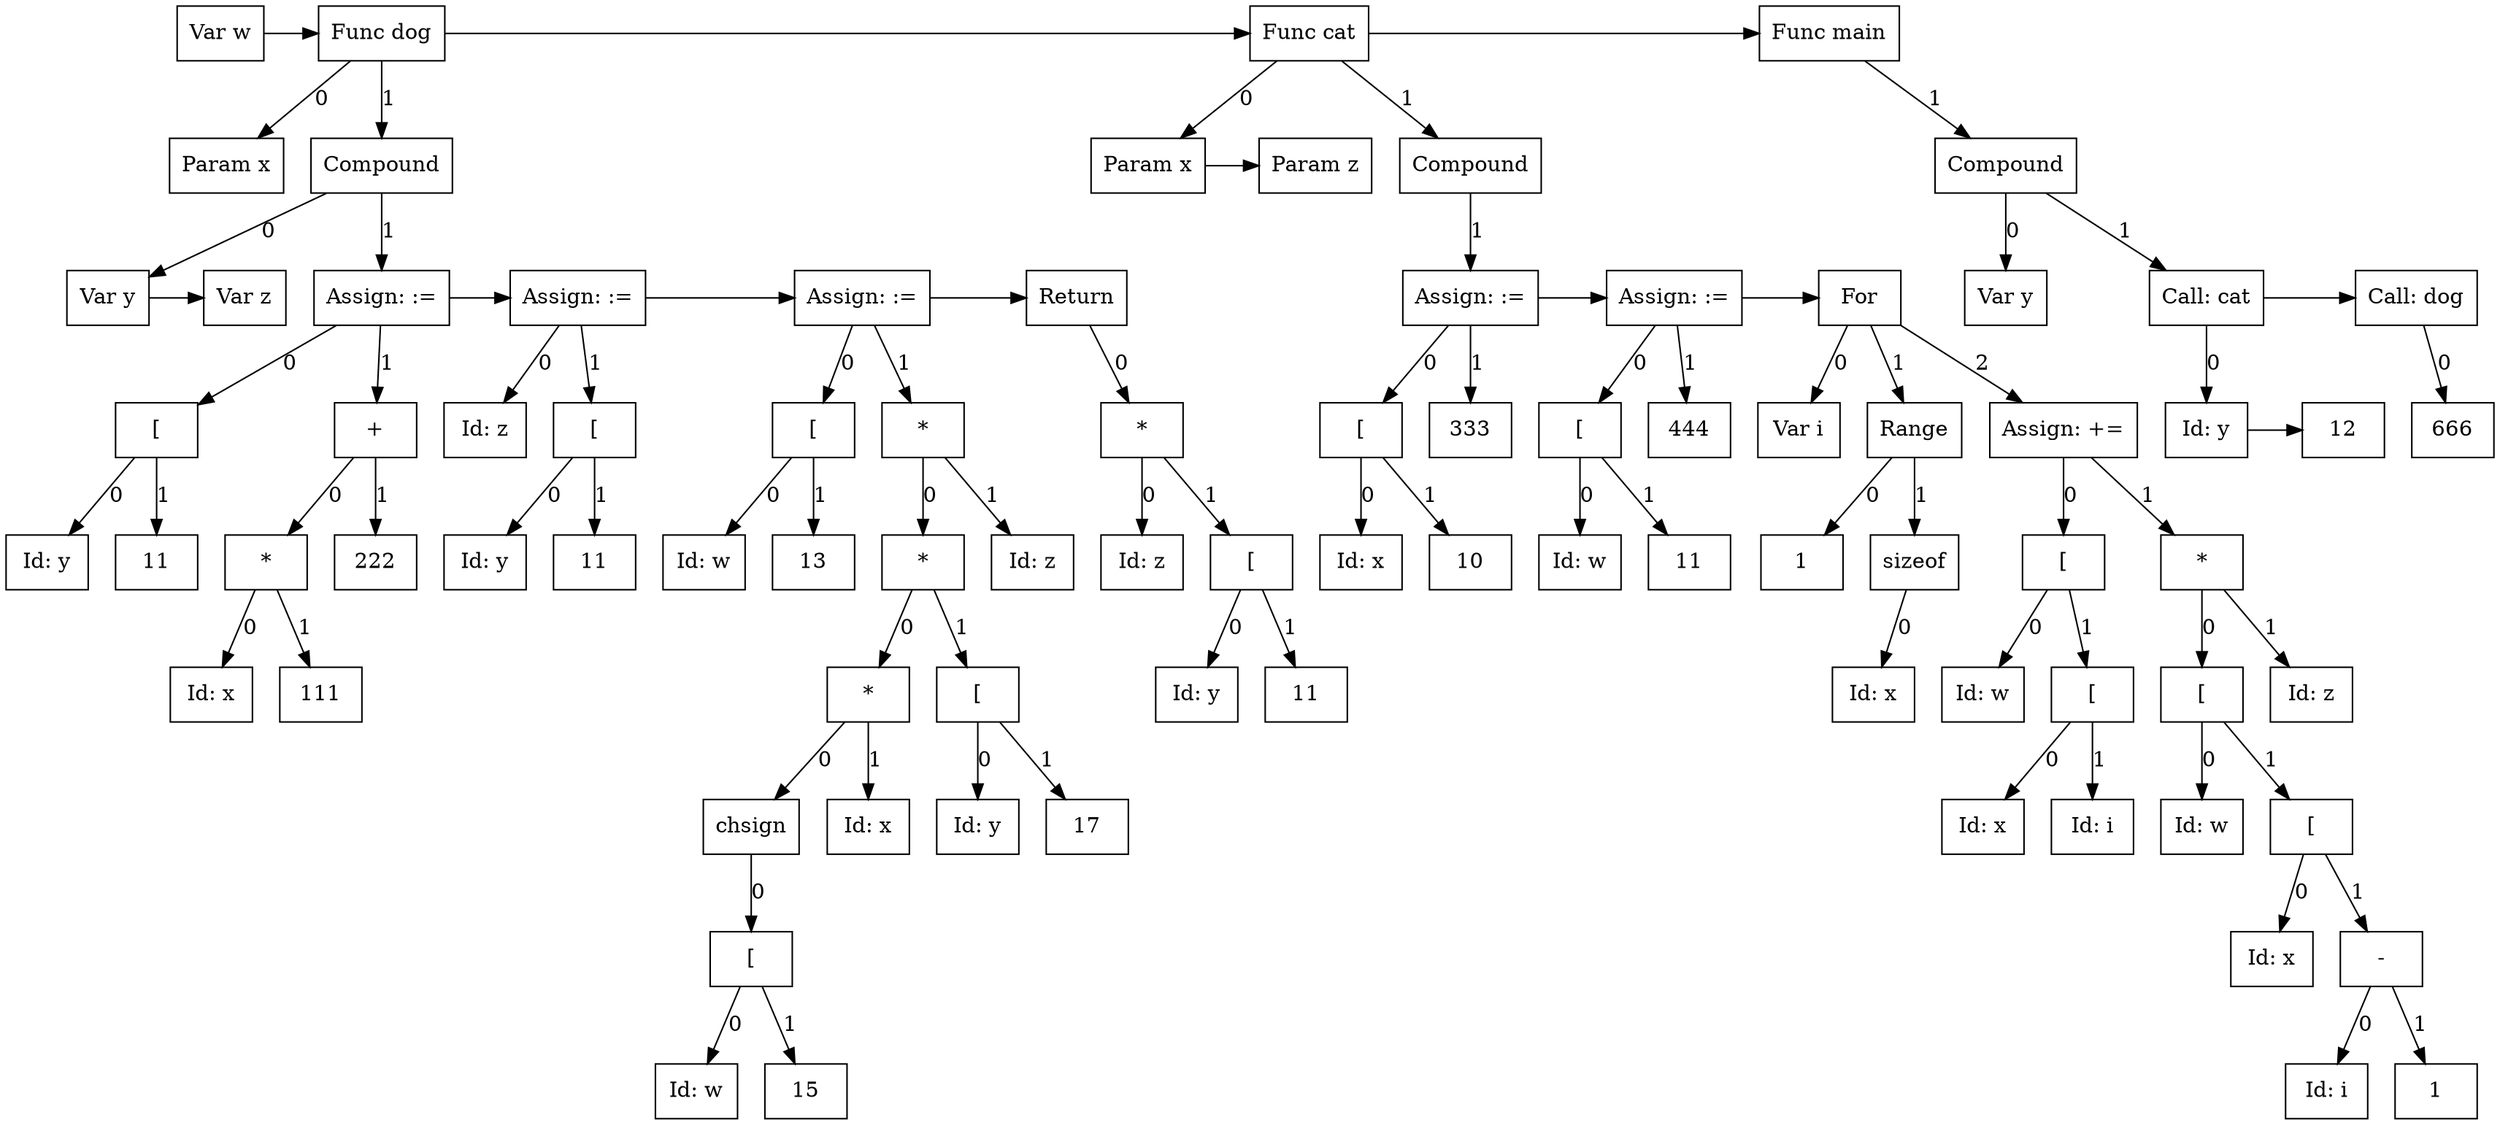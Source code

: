 digraph G {
node0 [label="Var w"; shape=box];
subgraph SibNames_0 {
rankdir="LR"; rank="same";
node0 [label="Var w"; shape=box];
node41 [label="Func dog"; shape=box];
node76 [label="Func cat"; shape=box];
node84 [label="Func main"; shape=box];
}

subgraph SibPtrs_0 {
rankdir="LR";
node0 -> node41;
node41 -> node76;
node76 -> node84;
}

subgraph childNames_41 {
rankdir="LR"; rank="same"; ordering=out
node1 [label="Param x"; shape=box];
node40 [label="Compound"; shape=box];
}

subgraph childPtrs_41 {
rankdir="TB";
node41 -> node1 [label="0"];
node41 -> node40 [label="1"];
}

subgraph childNames_40 {
rankdir="LR"; rank="same"; ordering=out
node2 [label="Var y"; shape=box];
node12 [label="Assign: :="; shape=box];
}

subgraph childPtrs_40 {
rankdir="TB";
node40 -> node2 [label="0"];
node40 -> node12 [label="1"];
}

subgraph SibNames_2 {
rankdir="LR"; rank="same";
node2 [label="Var y"; shape=box];
node3 [label="Var z"; shape=box];
}

subgraph SibPtrs_2 {
rankdir="LR";
node2 -> node3;
}

subgraph childNames_12 {
rankdir="LR"; rank="same"; ordering=out
node5 [label="["; shape=box];
node11 [label="+"; shape=box];
}

subgraph childPtrs_12 {
rankdir="TB";
node12 -> node5 [label="0"];
node12 -> node11 [label="1"];
}

subgraph childNames_5 {
rankdir="LR"; rank="same"; ordering=out
node6 [label="Id: y"; shape=box];
node4 [label="11"; shape=box];
}

subgraph childPtrs_5 {
rankdir="TB";
node5 -> node6 [label="0"];
node5 -> node4 [label="1"];
}

subgraph childNames_11 {
rankdir="LR"; rank="same"; ordering=out
node9 [label="*"; shape=box];
node10 [label="222"; shape=box];
}

subgraph childPtrs_11 {
rankdir="TB";
node11 -> node9 [label="0"];
node11 -> node10 [label="1"];
}

subgraph childNames_9 {
rankdir="LR"; rank="same"; ordering=out
node7 [label="Id: x"; shape=box];
node8 [label="111"; shape=box];
}

subgraph childPtrs_9 {
rankdir="TB";
node9 -> node7 [label="0"];
node9 -> node8 [label="1"];
}

subgraph SibNames_12 {
rankdir="LR"; rank="same";
node12 [label="Assign: :="; shape=box];
node17 [label="Assign: :="; shape=box];
node33 [label="Assign: :="; shape=box];
node39 [label="Return"; shape=box];
}

subgraph SibPtrs_12 {
rankdir="LR";
node12 -> node17;
node17 -> node33;
node33 -> node39;
}

subgraph childNames_17 {
rankdir="LR"; rank="same"; ordering=out
node13 [label="Id: z"; shape=box];
node15 [label="["; shape=box];
}

subgraph childPtrs_17 {
rankdir="TB";
node17 -> node13 [label="0"];
node17 -> node15 [label="1"];
}

subgraph childNames_15 {
rankdir="LR"; rank="same"; ordering=out
node16 [label="Id: y"; shape=box];
node14 [label="11"; shape=box];
}

subgraph childPtrs_15 {
rankdir="TB";
node15 -> node16 [label="0"];
node15 -> node14 [label="1"];
}

subgraph childNames_33 {
rankdir="LR"; rank="same"; ordering=out
node19 [label="["; shape=box];
node32 [label="*"; shape=box];
}

subgraph childPtrs_33 {
rankdir="TB";
node33 -> node19 [label="0"];
node33 -> node32 [label="1"];
}

subgraph childNames_19 {
rankdir="LR"; rank="same"; ordering=out
node20 [label="Id: w"; shape=box];
node18 [label="13"; shape=box];
}

subgraph childPtrs_19 {
rankdir="TB";
node19 -> node20 [label="0"];
node19 -> node18 [label="1"];
}

subgraph childNames_32 {
rankdir="LR"; rank="same"; ordering=out
node30 [label="*"; shape=box];
node31 [label="Id: z"; shape=box];
}

subgraph childPtrs_32 {
rankdir="TB";
node32 -> node30 [label="0"];
node32 -> node31 [label="1"];
}

subgraph childNames_30 {
rankdir="LR"; rank="same"; ordering=out
node26 [label="*"; shape=box];
node28 [label="["; shape=box];
}

subgraph childPtrs_30 {
rankdir="TB";
node30 -> node26 [label="0"];
node30 -> node28 [label="1"];
}

subgraph childNames_26 {
rankdir="LR"; rank="same"; ordering=out
node24 [label="chsign"; shape=box];
node25 [label="Id: x"; shape=box];
}

subgraph childPtrs_26 {
rankdir="TB";
node26 -> node24 [label="0"];
node26 -> node25 [label="1"];
}

subgraph childNames_24 {
rankdir="LR"; rank="same"; ordering=out
node22 [label="["; shape=box];
}

subgraph childPtrs_24 {
rankdir="TB";
node24 -> node22 [label="0"];
}

subgraph childNames_22 {
rankdir="LR"; rank="same"; ordering=out
node23 [label="Id: w"; shape=box];
node21 [label="15"; shape=box];
}

subgraph childPtrs_22 {
rankdir="TB";
node22 -> node23 [label="0"];
node22 -> node21 [label="1"];
}

subgraph childNames_28 {
rankdir="LR"; rank="same"; ordering=out
node29 [label="Id: y"; shape=box];
node27 [label="17"; shape=box];
}

subgraph childPtrs_28 {
rankdir="TB";
node28 -> node29 [label="0"];
node28 -> node27 [label="1"];
}

subgraph childNames_39 {
rankdir="LR"; rank="same"; ordering=out
node38 [label="*"; shape=box];
}

subgraph childPtrs_39 {
rankdir="TB";
node39 -> node38 [label="0"];
}

subgraph childNames_38 {
rankdir="LR"; rank="same"; ordering=out
node34 [label="Id: z"; shape=box];
node36 [label="["; shape=box];
}

subgraph childPtrs_38 {
rankdir="TB";
node38 -> node34 [label="0"];
node38 -> node36 [label="1"];
}

subgraph childNames_36 {
rankdir="LR"; rank="same"; ordering=out
node37 [label="Id: y"; shape=box];
node35 [label="11"; shape=box];
}

subgraph childPtrs_36 {
rankdir="TB";
node36 -> node37 [label="0"];
node36 -> node35 [label="1"];
}

subgraph childNames_76 {
rankdir="LR"; rank="same"; ordering=out
node42 [label="Param x"; shape=box];
node75 [label="Compound"; shape=box];
}

subgraph childPtrs_76 {
rankdir="TB";
node76 -> node42 [label="0"];
node76 -> node75 [label="1"];
}

subgraph SibNames_42 {
rankdir="LR"; rank="same";
node42 [label="Param x"; shape=box];
node43 [label="Param z"; shape=box];
}

subgraph SibPtrs_42 {
rankdir="LR";
node42 -> node43;
}

subgraph childNames_75 {
rankdir="LR"; rank="same"; ordering=out
node48 [label="Assign: :="; shape=box];
}

subgraph childPtrs_75 {
rankdir="TB";
node75 -> node48 [label="1"];
}

subgraph childNames_48 {
rankdir="LR"; rank="same"; ordering=out
node45 [label="["; shape=box];
node47 [label="333"; shape=box];
}

subgraph childPtrs_48 {
rankdir="TB";
node48 -> node45 [label="0"];
node48 -> node47 [label="1"];
}

subgraph childNames_45 {
rankdir="LR"; rank="same"; ordering=out
node46 [label="Id: x"; shape=box];
node44 [label="10"; shape=box];
}

subgraph childPtrs_45 {
rankdir="TB";
node45 -> node46 [label="0"];
node45 -> node44 [label="1"];
}

subgraph SibNames_48 {
rankdir="LR"; rank="same";
node48 [label="Assign: :="; shape=box];
node53 [label="Assign: :="; shape=box];
node73 [label="For"; shape=box];
}

subgraph SibPtrs_48 {
rankdir="LR";
node48 -> node53;
node53 -> node73;
}

subgraph childNames_53 {
rankdir="LR"; rank="same"; ordering=out
node50 [label="["; shape=box];
node52 [label="444"; shape=box];
}

subgraph childPtrs_53 {
rankdir="TB";
node53 -> node50 [label="0"];
node53 -> node52 [label="1"];
}

subgraph childNames_50 {
rankdir="LR"; rank="same"; ordering=out
node51 [label="Id: w"; shape=box];
node49 [label="11"; shape=box];
}

subgraph childPtrs_50 {
rankdir="TB";
node50 -> node51 [label="0"];
node50 -> node49 [label="1"];
}

subgraph childNames_73 {
rankdir="LR"; rank="same"; ordering=out
node74 [label="Var i"; shape=box];
node57 [label="Range"; shape=box];
node72 [label="Assign: +="; shape=box];
}

subgraph childPtrs_73 {
rankdir="TB";
node73 -> node74 [label="0"];
node73 -> node57 [label="1"];
node73 -> node72 [label="2"];
}

subgraph childNames_57 {
rankdir="LR"; rank="same"; ordering=out
node54 [label="1"; shape=box];
node56 [label="sizeof"; shape=box];
}

subgraph childPtrs_57 {
rankdir="TB";
node57 -> node54 [label="0"];
node57 -> node56 [label="1"];
}

subgraph childNames_56 {
rankdir="LR"; rank="same"; ordering=out
node55 [label="Id: x"; shape=box];
}

subgraph childPtrs_56 {
rankdir="TB";
node56 -> node55 [label="0"];
}

subgraph childNames_72 {
rankdir="LR"; rank="same"; ordering=out
node61 [label="["; shape=box];
node71 [label="*"; shape=box];
}

subgraph childPtrs_72 {
rankdir="TB";
node72 -> node61 [label="0"];
node72 -> node71 [label="1"];
}

subgraph childNames_61 {
rankdir="LR"; rank="same"; ordering=out
node62 [label="Id: w"; shape=box];
node59 [label="["; shape=box];
}

subgraph childPtrs_61 {
rankdir="TB";
node61 -> node62 [label="0"];
node61 -> node59 [label="1"];
}

subgraph childNames_59 {
rankdir="LR"; rank="same"; ordering=out
node60 [label="Id: x"; shape=box];
node58 [label="Id: i"; shape=box];
}

subgraph childPtrs_59 {
rankdir="TB";
node59 -> node60 [label="0"];
node59 -> node58 [label="1"];
}

subgraph childNames_71 {
rankdir="LR"; rank="same"; ordering=out
node68 [label="["; shape=box];
node70 [label="Id: z"; shape=box];
}

subgraph childPtrs_71 {
rankdir="TB";
node71 -> node68 [label="0"];
node71 -> node70 [label="1"];
}

subgraph childNames_68 {
rankdir="LR"; rank="same"; ordering=out
node69 [label="Id: w"; shape=box];
node66 [label="["; shape=box];
}

subgraph childPtrs_68 {
rankdir="TB";
node68 -> node69 [label="0"];
node68 -> node66 [label="1"];
}

subgraph childNames_66 {
rankdir="LR"; rank="same"; ordering=out
node67 [label="Id: x"; shape=box];
node65 [label="-"; shape=box];
}

subgraph childPtrs_66 {
rankdir="TB";
node66 -> node67 [label="0"];
node66 -> node65 [label="1"];
}

subgraph childNames_65 {
rankdir="LR"; rank="same"; ordering=out
node63 [label="Id: i"; shape=box];
node64 [label="1"; shape=box];
}

subgraph childPtrs_65 {
rankdir="TB";
node65 -> node63 [label="0"];
node65 -> node64 [label="1"];
}

subgraph childNames_84 {
rankdir="LR"; rank="same"; ordering=out
node83 [label="Compound"; shape=box];
}

subgraph childPtrs_84 {
rankdir="TB";
node84 -> node83 [label="1"];
}

subgraph childNames_83 {
rankdir="LR"; rank="same"; ordering=out
node77 [label="Var y"; shape=box];
node80 [label="Call: cat"; shape=box];
}

subgraph childPtrs_83 {
rankdir="TB";
node83 -> node77 [label="0"];
node83 -> node80 [label="1"];
}

subgraph childNames_80 {
rankdir="LR"; rank="same"; ordering=out
node78 [label="Id: y"; shape=box];
}

subgraph childPtrs_80 {
rankdir="TB";
node80 -> node78 [label="0"];
}

subgraph SibNames_78 {
rankdir="LR"; rank="same";
node78 [label="Id: y"; shape=box];
node79 [label="12"; shape=box];
}

subgraph SibPtrs_78 {
rankdir="LR";
node78 -> node79;
}

subgraph SibNames_80 {
rankdir="LR"; rank="same";
node80 [label="Call: cat"; shape=box];
node82 [label="Call: dog"; shape=box];
}

subgraph SibPtrs_80 {
rankdir="LR";
node80 -> node82;
}

subgraph childNames_82 {
rankdir="LR"; rank="same"; ordering=out
node81 [label="666"; shape=box];
}

subgraph childPtrs_82 {
rankdir="TB";
node82 -> node81 [label="0"];
}

}

